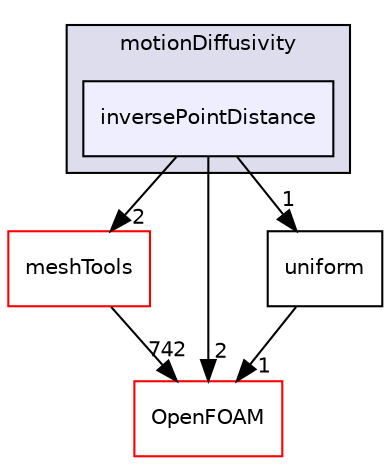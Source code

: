 digraph "src/fvMotionSolver/motionDiffusivity/inversePointDistance" {
  bgcolor=transparent;
  compound=true
  node [ fontsize="10", fontname="Helvetica"];
  edge [ labelfontsize="10", labelfontname="Helvetica"];
  subgraph clusterdir_8ab94aa558c9b87721da8bbf3fb9229e {
    graph [ bgcolor="#ddddee", pencolor="black", label="motionDiffusivity" fontname="Helvetica", fontsize="10", URL="dir_8ab94aa558c9b87721da8bbf3fb9229e.html"]
  dir_ce72bcb138c1c6459e1ab6e726ca3c45 [shape=box, label="inversePointDistance", style="filled", fillcolor="#eeeeff", pencolor="black", URL="dir_ce72bcb138c1c6459e1ab6e726ca3c45.html"];
  }
  dir_ae30ad0bef50cf391b24c614251bb9fd [shape=box label="meshTools" color="red" URL="dir_ae30ad0bef50cf391b24c614251bb9fd.html"];
  dir_c5473ff19b20e6ec4dfe5c310b3778a8 [shape=box label="OpenFOAM" color="red" URL="dir_c5473ff19b20e6ec4dfe5c310b3778a8.html"];
  dir_9ab4f326e917527a728683b764a3ad42 [shape=box label="uniform" URL="dir_9ab4f326e917527a728683b764a3ad42.html"];
  dir_ce72bcb138c1c6459e1ab6e726ca3c45->dir_ae30ad0bef50cf391b24c614251bb9fd [headlabel="2", labeldistance=1.5 headhref="dir_001331_001783.html"];
  dir_ce72bcb138c1c6459e1ab6e726ca3c45->dir_c5473ff19b20e6ec4dfe5c310b3778a8 [headlabel="2", labeldistance=1.5 headhref="dir_001331_001929.html"];
  dir_ce72bcb138c1c6459e1ab6e726ca3c45->dir_9ab4f326e917527a728683b764a3ad42 [headlabel="1", labeldistance=1.5 headhref="dir_001331_001338.html"];
  dir_ae30ad0bef50cf391b24c614251bb9fd->dir_c5473ff19b20e6ec4dfe5c310b3778a8 [headlabel="742", labeldistance=1.5 headhref="dir_001783_001929.html"];
  dir_9ab4f326e917527a728683b764a3ad42->dir_c5473ff19b20e6ec4dfe5c310b3778a8 [headlabel="1", labeldistance=1.5 headhref="dir_001338_001929.html"];
}
